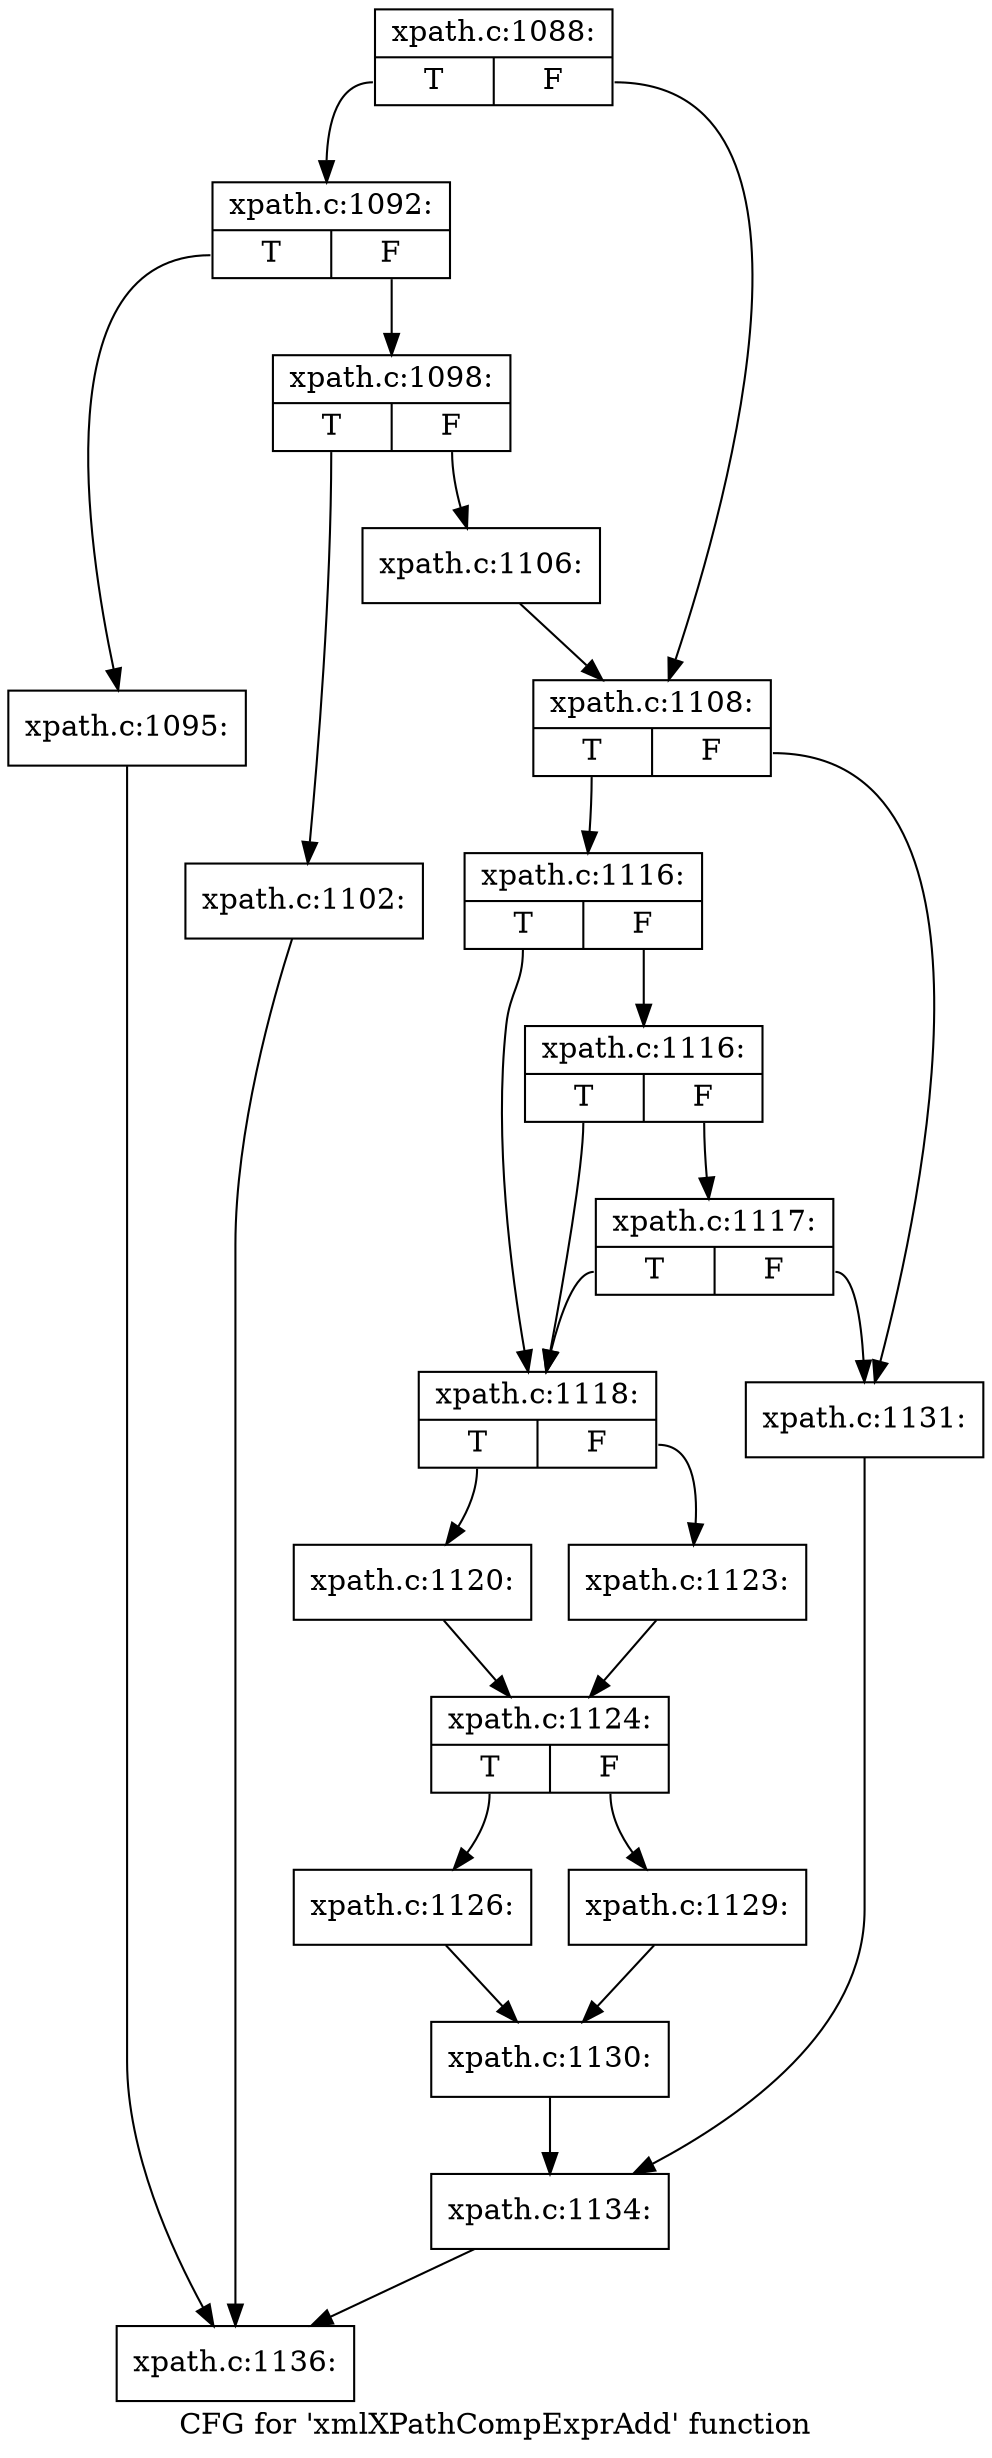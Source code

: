 digraph "CFG for 'xmlXPathCompExprAdd' function" {
	label="CFG for 'xmlXPathCompExprAdd' function";

	Node0x4f8d4a0 [shape=record,label="{xpath.c:1088:|{<s0>T|<s1>F}}"];
	Node0x4f8d4a0:s0 -> Node0x4b56fd0;
	Node0x4f8d4a0:s1 -> Node0x4b57020;
	Node0x4b56fd0 [shape=record,label="{xpath.c:1092:|{<s0>T|<s1>F}}"];
	Node0x4b56fd0:s0 -> Node0x4b57940;
	Node0x4b56fd0:s1 -> Node0x4b57990;
	Node0x4b57940 [shape=record,label="{xpath.c:1095:}"];
	Node0x4b57940 -> Node0x4eef500;
	Node0x4b57990 [shape=record,label="{xpath.c:1098:|{<s0>T|<s1>F}}"];
	Node0x4b57990:s0 -> Node0x4b58dc0;
	Node0x4b57990:s1 -> Node0x4b58e10;
	Node0x4b58dc0 [shape=record,label="{xpath.c:1102:}"];
	Node0x4b58dc0 -> Node0x4eef500;
	Node0x4b58e10 [shape=record,label="{xpath.c:1106:}"];
	Node0x4b58e10 -> Node0x4b57020;
	Node0x4b57020 [shape=record,label="{xpath.c:1108:|{<s0>T|<s1>F}}"];
	Node0x4b57020:s0 -> Node0x4b5c740;
	Node0x4b57020:s1 -> Node0x4b5c6f0;
	Node0x4b5c740 [shape=record,label="{xpath.c:1116:|{<s0>T|<s1>F}}"];
	Node0x4b5c740:s0 -> Node0x4b5c650;
	Node0x4b5c740:s1 -> Node0x4b5cbd0;
	Node0x4b5cbd0 [shape=record,label="{xpath.c:1116:|{<s0>T|<s1>F}}"];
	Node0x4b5cbd0:s0 -> Node0x4b5c650;
	Node0x4b5cbd0:s1 -> Node0x4b5cb80;
	Node0x4b5cb80 [shape=record,label="{xpath.c:1117:|{<s0>T|<s1>F}}"];
	Node0x4b5cb80:s0 -> Node0x4b5c650;
	Node0x4b5cb80:s1 -> Node0x4b5c6f0;
	Node0x4b5c650 [shape=record,label="{xpath.c:1118:|{<s0>T|<s1>F}}"];
	Node0x4b5c650:s0 -> Node0x4b5d360;
	Node0x4b5c650:s1 -> Node0x4b5d400;
	Node0x4b5d360 [shape=record,label="{xpath.c:1120:}"];
	Node0x4b5d360 -> Node0x4b5d3b0;
	Node0x4b5d400 [shape=record,label="{xpath.c:1123:}"];
	Node0x4b5d400 -> Node0x4b5d3b0;
	Node0x4b5d3b0 [shape=record,label="{xpath.c:1124:|{<s0>T|<s1>F}}"];
	Node0x4b5d3b0:s0 -> Node0x4b5e0f0;
	Node0x4b5d3b0:s1 -> Node0x4b5f1a0;
	Node0x4b5e0f0 [shape=record,label="{xpath.c:1126:}"];
	Node0x4b5e0f0 -> Node0x4b5f150;
	Node0x4b5f1a0 [shape=record,label="{xpath.c:1129:}"];
	Node0x4b5f1a0 -> Node0x4b5f150;
	Node0x4b5f150 [shape=record,label="{xpath.c:1130:}"];
	Node0x4b5f150 -> Node0x4b5c6a0;
	Node0x4b5c6f0 [shape=record,label="{xpath.c:1131:}"];
	Node0x4b5c6f0 -> Node0x4b5c6a0;
	Node0x4b5c6a0 [shape=record,label="{xpath.c:1134:}"];
	Node0x4b5c6a0 -> Node0x4eef500;
	Node0x4eef500 [shape=record,label="{xpath.c:1136:}"];
}
